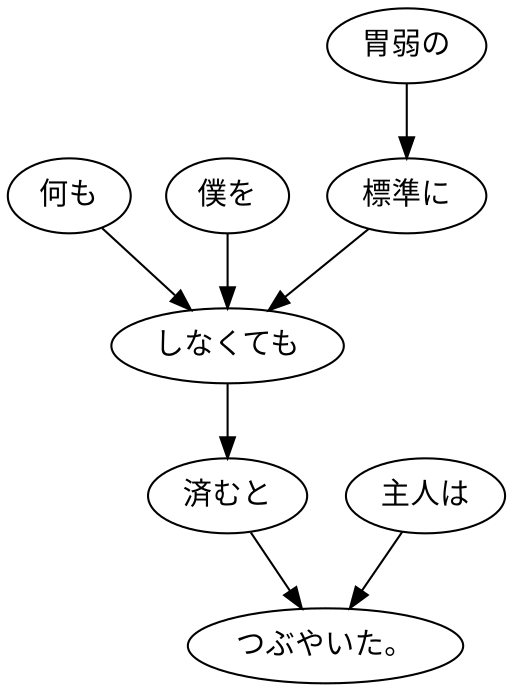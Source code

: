 digraph graph892 {
	node0 [label="何も"];
	node1 [label="僕を"];
	node2 [label="胃弱の"];
	node3 [label="標準に"];
	node4 [label="しなくても"];
	node5 [label="済むと"];
	node6 [label="主人は"];
	node7 [label="つぶやいた。"];
	node0 -> node4;
	node1 -> node4;
	node2 -> node3;
	node3 -> node4;
	node4 -> node5;
	node5 -> node7;
	node6 -> node7;
}
